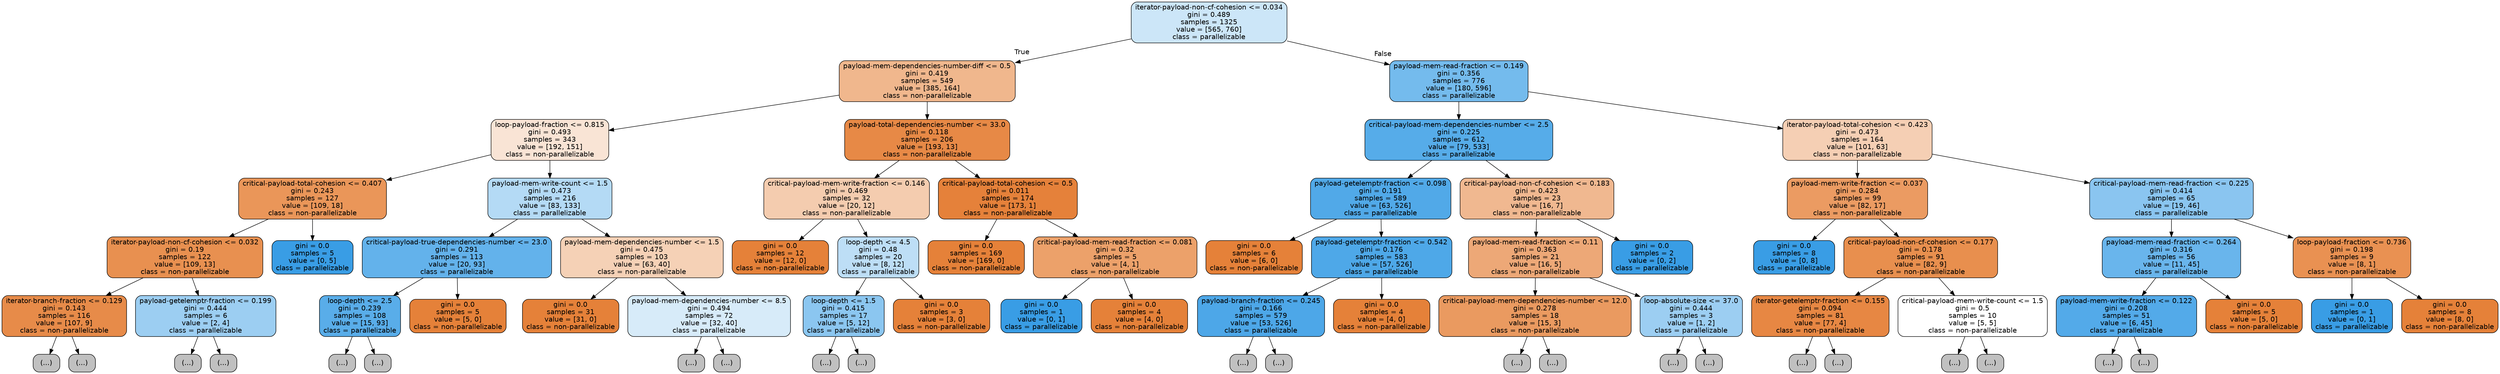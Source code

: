 digraph Tree {
node [shape=box, style="filled, rounded", color="black", fontname=helvetica] ;
edge [fontname=helvetica] ;
0 [label="iterator-payload-non-cf-cohesion <= 0.034\ngini = 0.489\nsamples = 1325\nvalue = [565, 760]\nclass = parallelizable", fillcolor="#399de541"] ;
1 [label="payload-mem-dependencies-number-diff <= 0.5\ngini = 0.419\nsamples = 549\nvalue = [385, 164]\nclass = non-parallelizable", fillcolor="#e5813992"] ;
0 -> 1 [labeldistance=2.5, labelangle=45, headlabel="True"] ;
2 [label="loop-payload-fraction <= 0.815\ngini = 0.493\nsamples = 343\nvalue = [192, 151]\nclass = non-parallelizable", fillcolor="#e5813936"] ;
1 -> 2 ;
3 [label="critical-payload-total-cohesion <= 0.407\ngini = 0.243\nsamples = 127\nvalue = [109, 18]\nclass = non-parallelizable", fillcolor="#e58139d5"] ;
2 -> 3 ;
4 [label="iterator-payload-non-cf-cohesion <= 0.032\ngini = 0.19\nsamples = 122\nvalue = [109, 13]\nclass = non-parallelizable", fillcolor="#e58139e1"] ;
3 -> 4 ;
5 [label="iterator-branch-fraction <= 0.129\ngini = 0.143\nsamples = 116\nvalue = [107, 9]\nclass = non-parallelizable", fillcolor="#e58139ea"] ;
4 -> 5 ;
6 [label="(...)", fillcolor="#C0C0C0"] ;
5 -> 6 ;
19 [label="(...)", fillcolor="#C0C0C0"] ;
5 -> 19 ;
24 [label="payload-getelemptr-fraction <= 0.199\ngini = 0.444\nsamples = 6\nvalue = [2, 4]\nclass = parallelizable", fillcolor="#399de57f"] ;
4 -> 24 ;
25 [label="(...)", fillcolor="#C0C0C0"] ;
24 -> 25 ;
26 [label="(...)", fillcolor="#C0C0C0"] ;
24 -> 26 ;
27 [label="gini = 0.0\nsamples = 5\nvalue = [0, 5]\nclass = parallelizable", fillcolor="#399de5ff"] ;
3 -> 27 ;
28 [label="payload-mem-write-count <= 1.5\ngini = 0.473\nsamples = 216\nvalue = [83, 133]\nclass = parallelizable", fillcolor="#399de560"] ;
2 -> 28 ;
29 [label="critical-payload-true-dependencies-number <= 23.0\ngini = 0.291\nsamples = 113\nvalue = [20, 93]\nclass = parallelizable", fillcolor="#399de5c8"] ;
28 -> 29 ;
30 [label="loop-depth <= 2.5\ngini = 0.239\nsamples = 108\nvalue = [15, 93]\nclass = parallelizable", fillcolor="#399de5d6"] ;
29 -> 30 ;
31 [label="(...)", fillcolor="#C0C0C0"] ;
30 -> 31 ;
36 [label="(...)", fillcolor="#C0C0C0"] ;
30 -> 36 ;
53 [label="gini = 0.0\nsamples = 5\nvalue = [5, 0]\nclass = non-parallelizable", fillcolor="#e58139ff"] ;
29 -> 53 ;
54 [label="payload-mem-dependencies-number <= 1.5\ngini = 0.475\nsamples = 103\nvalue = [63, 40]\nclass = non-parallelizable", fillcolor="#e581395d"] ;
28 -> 54 ;
55 [label="gini = 0.0\nsamples = 31\nvalue = [31, 0]\nclass = non-parallelizable", fillcolor="#e58139ff"] ;
54 -> 55 ;
56 [label="payload-mem-dependencies-number <= 8.5\ngini = 0.494\nsamples = 72\nvalue = [32, 40]\nclass = parallelizable", fillcolor="#399de533"] ;
54 -> 56 ;
57 [label="(...)", fillcolor="#C0C0C0"] ;
56 -> 57 ;
64 [label="(...)", fillcolor="#C0C0C0"] ;
56 -> 64 ;
69 [label="payload-total-dependencies-number <= 33.0\ngini = 0.118\nsamples = 206\nvalue = [193, 13]\nclass = non-parallelizable", fillcolor="#e58139ee"] ;
1 -> 69 ;
70 [label="critical-payload-mem-write-fraction <= 0.146\ngini = 0.469\nsamples = 32\nvalue = [20, 12]\nclass = non-parallelizable", fillcolor="#e5813966"] ;
69 -> 70 ;
71 [label="gini = 0.0\nsamples = 12\nvalue = [12, 0]\nclass = non-parallelizable", fillcolor="#e58139ff"] ;
70 -> 71 ;
72 [label="loop-depth <= 4.5\ngini = 0.48\nsamples = 20\nvalue = [8, 12]\nclass = parallelizable", fillcolor="#399de555"] ;
70 -> 72 ;
73 [label="loop-depth <= 1.5\ngini = 0.415\nsamples = 17\nvalue = [5, 12]\nclass = parallelizable", fillcolor="#399de595"] ;
72 -> 73 ;
74 [label="(...)", fillcolor="#C0C0C0"] ;
73 -> 74 ;
75 [label="(...)", fillcolor="#C0C0C0"] ;
73 -> 75 ;
82 [label="gini = 0.0\nsamples = 3\nvalue = [3, 0]\nclass = non-parallelizable", fillcolor="#e58139ff"] ;
72 -> 82 ;
83 [label="critical-payload-total-cohesion <= 0.5\ngini = 0.011\nsamples = 174\nvalue = [173, 1]\nclass = non-parallelizable", fillcolor="#e58139fe"] ;
69 -> 83 ;
84 [label="gini = 0.0\nsamples = 169\nvalue = [169, 0]\nclass = non-parallelizable", fillcolor="#e58139ff"] ;
83 -> 84 ;
85 [label="critical-payload-mem-read-fraction <= 0.081\ngini = 0.32\nsamples = 5\nvalue = [4, 1]\nclass = non-parallelizable", fillcolor="#e58139bf"] ;
83 -> 85 ;
86 [label="gini = 0.0\nsamples = 1\nvalue = [0, 1]\nclass = parallelizable", fillcolor="#399de5ff"] ;
85 -> 86 ;
87 [label="gini = 0.0\nsamples = 4\nvalue = [4, 0]\nclass = non-parallelizable", fillcolor="#e58139ff"] ;
85 -> 87 ;
88 [label="payload-mem-read-fraction <= 0.149\ngini = 0.356\nsamples = 776\nvalue = [180, 596]\nclass = parallelizable", fillcolor="#399de5b2"] ;
0 -> 88 [labeldistance=2.5, labelangle=-45, headlabel="False"] ;
89 [label="critical-payload-mem-dependencies-number <= 2.5\ngini = 0.225\nsamples = 612\nvalue = [79, 533]\nclass = parallelizable", fillcolor="#399de5d9"] ;
88 -> 89 ;
90 [label="payload-getelemptr-fraction <= 0.098\ngini = 0.191\nsamples = 589\nvalue = [63, 526]\nclass = parallelizable", fillcolor="#399de5e0"] ;
89 -> 90 ;
91 [label="gini = 0.0\nsamples = 6\nvalue = [6, 0]\nclass = non-parallelizable", fillcolor="#e58139ff"] ;
90 -> 91 ;
92 [label="payload-getelemptr-fraction <= 0.542\ngini = 0.176\nsamples = 583\nvalue = [57, 526]\nclass = parallelizable", fillcolor="#399de5e3"] ;
90 -> 92 ;
93 [label="payload-branch-fraction <= 0.245\ngini = 0.166\nsamples = 579\nvalue = [53, 526]\nclass = parallelizable", fillcolor="#399de5e5"] ;
92 -> 93 ;
94 [label="(...)", fillcolor="#C0C0C0"] ;
93 -> 94 ;
153 [label="(...)", fillcolor="#C0C0C0"] ;
93 -> 153 ;
170 [label="gini = 0.0\nsamples = 4\nvalue = [4, 0]\nclass = non-parallelizable", fillcolor="#e58139ff"] ;
92 -> 170 ;
171 [label="critical-payload-non-cf-cohesion <= 0.183\ngini = 0.423\nsamples = 23\nvalue = [16, 7]\nclass = non-parallelizable", fillcolor="#e581398f"] ;
89 -> 171 ;
172 [label="payload-mem-read-fraction <= 0.11\ngini = 0.363\nsamples = 21\nvalue = [16, 5]\nclass = non-parallelizable", fillcolor="#e58139af"] ;
171 -> 172 ;
173 [label="critical-payload-mem-dependencies-number <= 12.0\ngini = 0.278\nsamples = 18\nvalue = [15, 3]\nclass = non-parallelizable", fillcolor="#e58139cc"] ;
172 -> 173 ;
174 [label="(...)", fillcolor="#C0C0C0"] ;
173 -> 174 ;
175 [label="(...)", fillcolor="#C0C0C0"] ;
173 -> 175 ;
178 [label="loop-absolute-size <= 37.0\ngini = 0.444\nsamples = 3\nvalue = [1, 2]\nclass = parallelizable", fillcolor="#399de57f"] ;
172 -> 178 ;
179 [label="(...)", fillcolor="#C0C0C0"] ;
178 -> 179 ;
180 [label="(...)", fillcolor="#C0C0C0"] ;
178 -> 180 ;
181 [label="gini = 0.0\nsamples = 2\nvalue = [0, 2]\nclass = parallelizable", fillcolor="#399de5ff"] ;
171 -> 181 ;
182 [label="iterator-payload-total-cohesion <= 0.423\ngini = 0.473\nsamples = 164\nvalue = [101, 63]\nclass = non-parallelizable", fillcolor="#e5813960"] ;
88 -> 182 ;
183 [label="payload-mem-write-fraction <= 0.037\ngini = 0.284\nsamples = 99\nvalue = [82, 17]\nclass = non-parallelizable", fillcolor="#e58139ca"] ;
182 -> 183 ;
184 [label="gini = 0.0\nsamples = 8\nvalue = [0, 8]\nclass = parallelizable", fillcolor="#399de5ff"] ;
183 -> 184 ;
185 [label="critical-payload-non-cf-cohesion <= 0.177\ngini = 0.178\nsamples = 91\nvalue = [82, 9]\nclass = non-parallelizable", fillcolor="#e58139e3"] ;
183 -> 185 ;
186 [label="iterator-getelemptr-fraction <= 0.155\ngini = 0.094\nsamples = 81\nvalue = [77, 4]\nclass = non-parallelizable", fillcolor="#e58139f2"] ;
185 -> 186 ;
187 [label="(...)", fillcolor="#C0C0C0"] ;
186 -> 187 ;
192 [label="(...)", fillcolor="#C0C0C0"] ;
186 -> 192 ;
195 [label="critical-payload-mem-write-count <= 1.5\ngini = 0.5\nsamples = 10\nvalue = [5, 5]\nclass = non-parallelizable", fillcolor="#e5813900"] ;
185 -> 195 ;
196 [label="(...)", fillcolor="#C0C0C0"] ;
195 -> 196 ;
197 [label="(...)", fillcolor="#C0C0C0"] ;
195 -> 197 ;
198 [label="critical-payload-mem-read-fraction <= 0.225\ngini = 0.414\nsamples = 65\nvalue = [19, 46]\nclass = parallelizable", fillcolor="#399de596"] ;
182 -> 198 ;
199 [label="payload-mem-read-fraction <= 0.264\ngini = 0.316\nsamples = 56\nvalue = [11, 45]\nclass = parallelizable", fillcolor="#399de5c1"] ;
198 -> 199 ;
200 [label="payload-mem-write-fraction <= 0.122\ngini = 0.208\nsamples = 51\nvalue = [6, 45]\nclass = parallelizable", fillcolor="#399de5dd"] ;
199 -> 200 ;
201 [label="(...)", fillcolor="#C0C0C0"] ;
200 -> 201 ;
212 [label="(...)", fillcolor="#C0C0C0"] ;
200 -> 212 ;
213 [label="gini = 0.0\nsamples = 5\nvalue = [5, 0]\nclass = non-parallelizable", fillcolor="#e58139ff"] ;
199 -> 213 ;
214 [label="loop-payload-fraction <= 0.736\ngini = 0.198\nsamples = 9\nvalue = [8, 1]\nclass = non-parallelizable", fillcolor="#e58139df"] ;
198 -> 214 ;
215 [label="gini = 0.0\nsamples = 1\nvalue = [0, 1]\nclass = parallelizable", fillcolor="#399de5ff"] ;
214 -> 215 ;
216 [label="gini = 0.0\nsamples = 8\nvalue = [8, 0]\nclass = non-parallelizable", fillcolor="#e58139ff"] ;
214 -> 216 ;
}